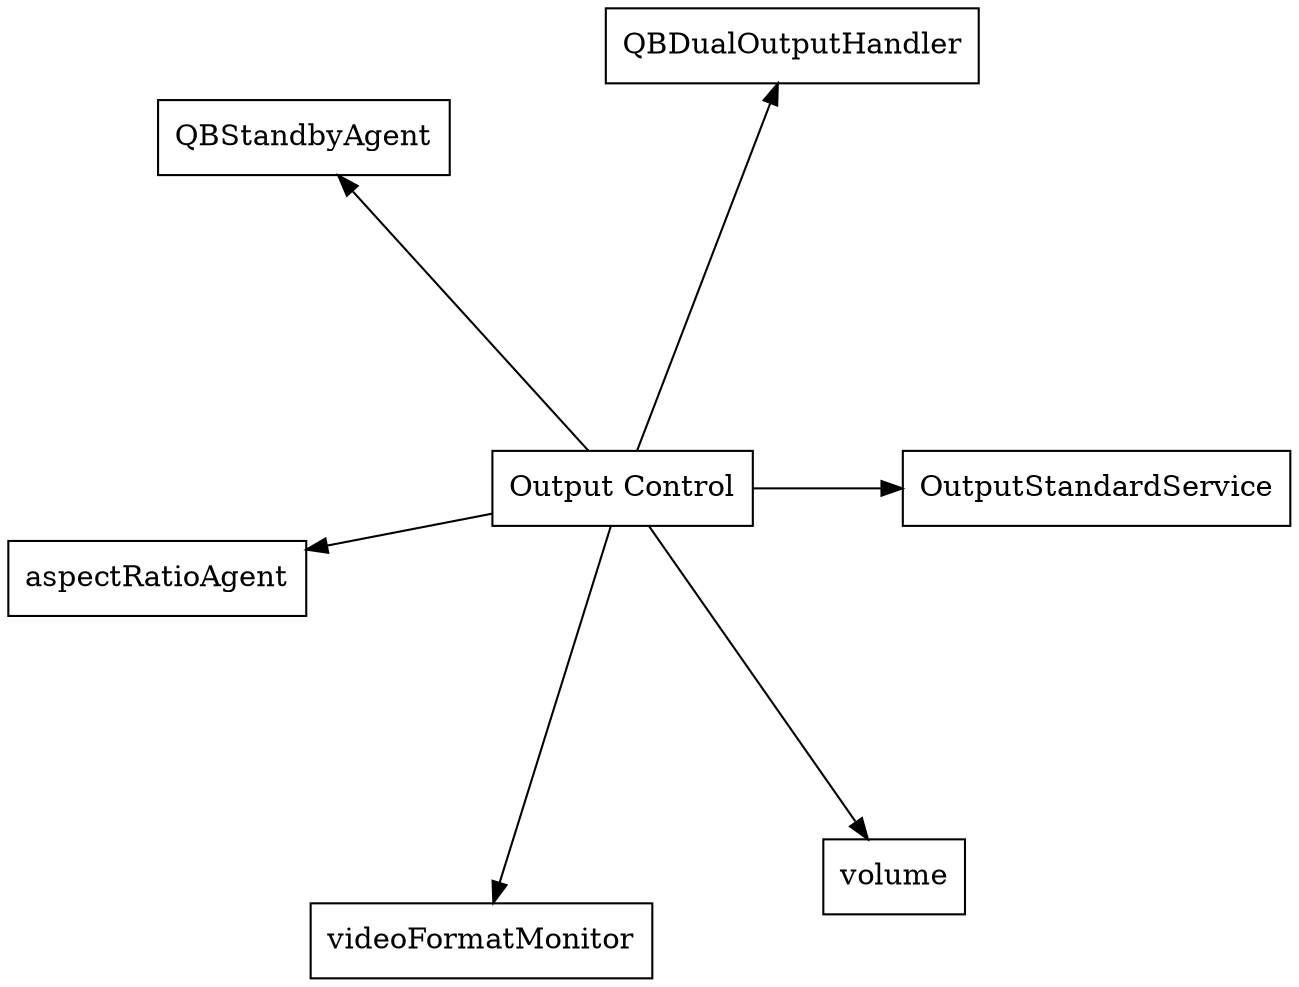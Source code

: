 digraph OutputControl {
    node [URL="\N.html" shape=box]
    graph [layout="circo"]
    OutputControl [label="Output Control" root=true]

    OutputStandardService
    QBDualOutputHandler
    QBStandbyAgent
    aspectRatioAgent
    videoFormatMonitor
    volume


    OutputControl -> OutputStandardService
    OutputControl -> QBDualOutputHandler
    OutputControl -> QBStandbyAgent
    OutputControl -> aspectRatioAgent
    OutputControl -> videoFormatMonitor
    OutputControl -> volume
}
